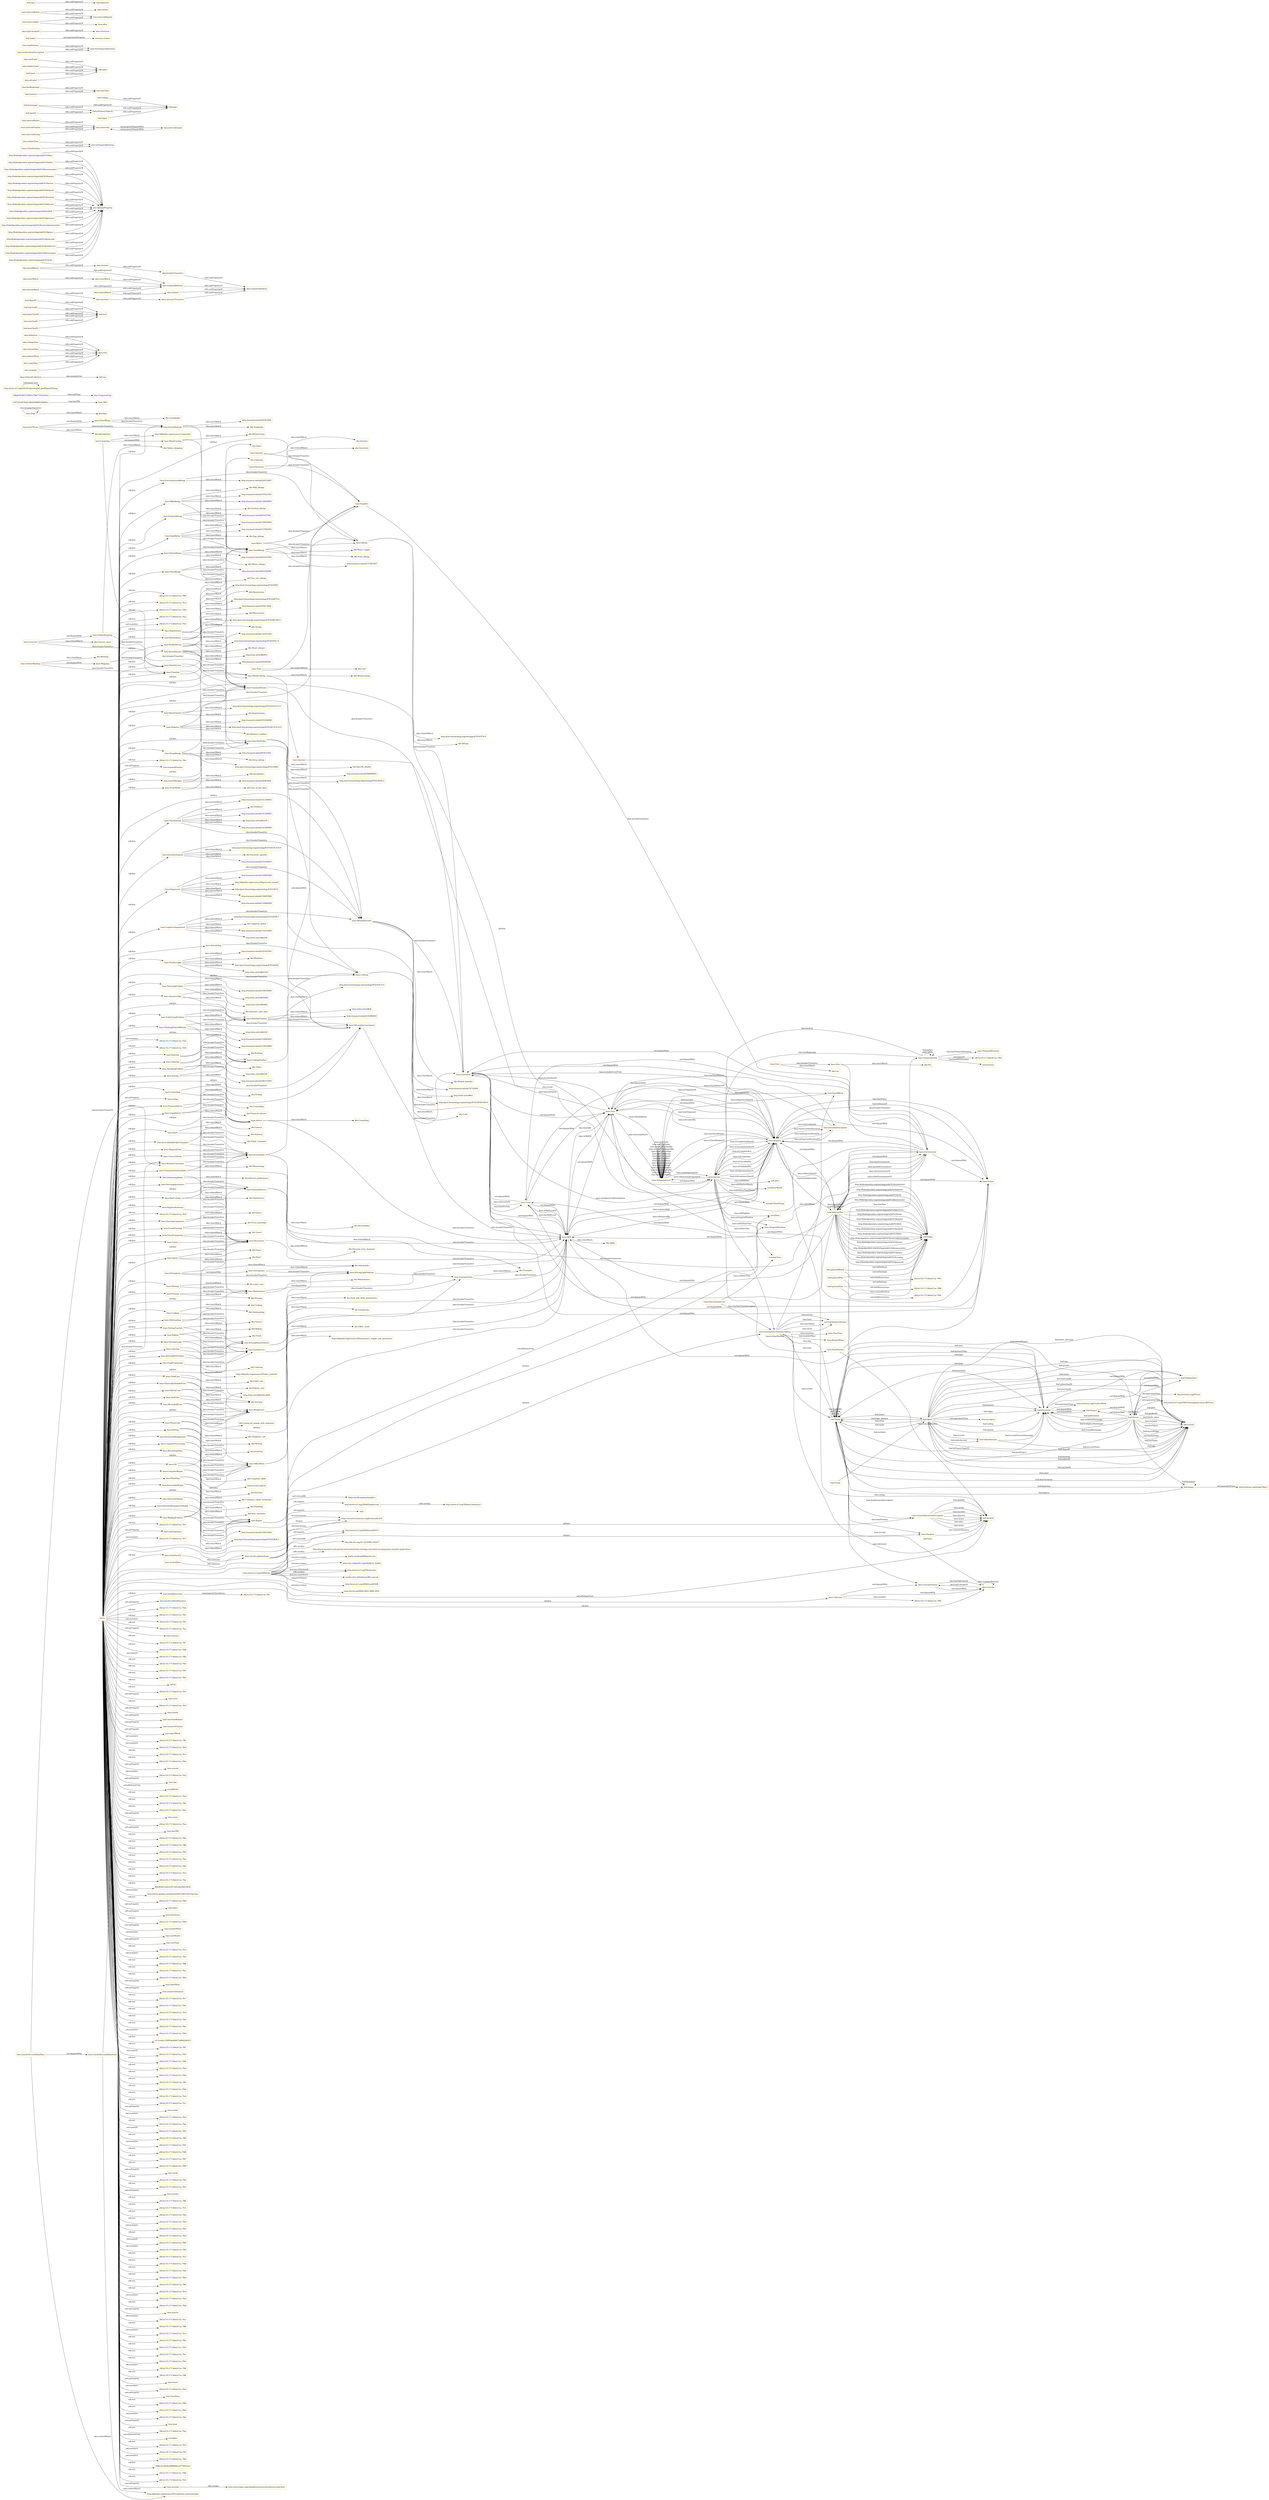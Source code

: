 digraph ar2dtool_diagram { 
rankdir=LR;
size="1501"
node [shape = rectangle, color="orange"]; "base:WalkingProblem" "base:Sports" "base:Mopping" "base:Diabetes" "base:Plumbing" "base:Cleaning" "base:Advice" "base:DrivingCars" "base:EnvironmentalAllergy" "base:InventoryManagement" "base:Hypotension" "base:Cooking" "base:PoorHearing" "base:EventPlanning" "base:CognitiveImpairment" "time:Instant" "base:HouseholdEquipmentRepair" "base:Allergy" "base:SalesService" "base:Rheumatism" "time:DayOfWeek" "base:CraftingClothes" "base:UnevenTerrain" "base:Crafting" "base:Carpeting" "base:TravelCompanion" "base:PersonalService" "base:Mowing" "base:DrivingHeavyVehicles" "time:ProperInterval" "base:Dogs" "base:Lift" "base:TransportationAvailable" "base:Recreation" "base:PerformingMusic" "base:PhysicallyDisabledCare" "base:Cats" "base:PhoneCalls" "base:DrivingTrucks" "base:FearOfDark" "base:PoorEyesight" "base:CommonDisease" "base:DancingCompanion" "base:DrivingTractors" "base:FearOfDogs" "base:MilkAllergy" "base:Groceries" "base:FoodPreparation" "base:DressingProblem" "base:SensitiveSkin" "base:RecordingNotes" "base:Tailoring" "base:Assembling" "base:Level" "base:Limitation" "base:ToiletUsingProblem" "base:SpecificPhobia" "base:Pruning" "base:DrivingWithTrailers" "base:StrokeHistory" "base:WoodCarving" "base:FearOfAnimals" "base:Maintenance" "base:AddressPart" "base:User" "base:Stairs" "base:MobilityProblem" "base:ComputerRepair" "base:Dishwashing" "base:SeafoodAllergy" "base:FoodAllergy" "base:ChildCare" "base:DrivingVans" "base:ClothesWashing" "base:OnlineShopping" "base:Accessibility" "base:ElderlyCare" "base:DrugAllergy" "base:HygieneAssitance" "base:MentallyIllCare" "base:Environment" "base:FoodService" "base:ClimbingStairsDifficulty" "base:Electricity" "base:EggAllergy" "base:Internet" "base:HeartDisease" "time:DurationDescription" "base:Transportation" "base:Status" "base:Counseling" "base:PeopleCare" "base:WeatherConstraint" "base:Writing" "base:FinancialAdvice" "base:Pets" "base:Water" "base:LimitedAccessibilityRain" "base:AutomobileRepair" "base:Games" "base:SickCare" "base:Tools" "base:GlutenAllergy" "base:SlipperyFloor" "base:Request" "base:FearOfCats" "base:MentalDisorder" "base:FearOfHeights" "base:Baking" "base:DrivingLightVehicles" "base:DressingAssistance" "base:OfficeWork" "base:PsychoticEpisode" "base:Hypertension" "base:SpeakingProblem" "base:NutsAllergy" "base:Knitting" "base:LimitedAccessibilitySnow" "base:ElectronicRepair" "base:AccessibleByPublicTransport" "base:Repair" "base:Skill" "base:Supplies" "base:HairCutting" "base:Catering" "base:LegalAdvice" "base:WoodCrafting" "base:ComputerProcessing" "base:PhysicalInconvenience" "base:Depression" "base:Sewing" "time:TimeZone" "time:GeneralDateTimeDescription" "time:DateTimeInterval" "time:TRS" "time:TemporalDuration" "time:Duration" "time:GeneralDurationDescription" "e1f7225a418a8cc96a45d0b8156469ce" "time:TimePosition" "time:TemporalPosition" "time:Interval" "time:TemporalEntity" "c88af181465743983a7fbb737b2a54c4" "time:MonthOfYear" "time:TemporalUnit" "foaf:Image" "foaf:Project" "foaf:Agent" "foaf:Document" "http://www.w3.org/2003/01/geo/wgs84_pos#SpatialThing" "foaf:OnlineAccount" "foaf:Person" "foaf:Organization" "foaf:Group" "2fb3a135:17134dcb13a:-7f8f" "skos:OrderedCollection" "skos:Collection" "skos:ConceptScheme" "skos:Concept" ; /*classes style*/
	"base:LimitedAccessibilityRain" -> "http://dbpedia.org/resource/Precipitation_(meteorology)" [ label = "skos:relatedMatch" ];
	"base:LimitedAccessibilityRain" -> "base:WeatherConstraint" [ label = "skos:broaderTransitive" ];
	"base:LimitedAccessibilityRain" -> "base:LimitedAccessibilitySnow" [ label = "owl:disjointWith" ];
	"base:FinancialAdvice" -> "dbr:Financial_adviser" [ label = "skos:relatedMatch" ];
	"base:FinancialAdvice" -> "base:Advice" [ label = "skos:broaderTransitive" ];
	"base:Water" -> "dbr:Water_supply" [ label = "skos:exactMatch" ];
	"base:Water" -> "base:Supplies" [ label = "skos:broaderTransitive" ];
	"skos:definition" -> "skos:note" [ label = "rdfs:subPropertyOf" ];
	"base:MobilityProblem" -> "http://who.int/icf#d4" [ label = "skos:relatedMatch" ];
	"base:MobilityProblem" -> "http://snomed.info/id/102490005" [ label = "skos:relatedMatch" ];
	"base:MobilityProblem" -> "http://purl.bioontology.org/ontology/ICD10/Z74.0" [ label = "skos:relatedMatch" ];
	"base:MobilityProblem" -> "base:PhysicalInconvenience" [ label = "skos:broaderTransitive" ];
	"foaf:skypeID" -> "foaf:nick" [ label = "rdfs:subPropertyOf" ];
	"skos:narrowerTransitive" -> "skos:semanticRelation" [ label = "rdfs:subPropertyOf" ];
	"http://linkedgeodata.org/ontology/addr%3Aflats" -> "owl:topDataProperty" [ label = "rdfs:subPropertyOf" ];
	"base:TransportationAvailable" -> "dbr:Transport" [ label = "skos:relatedMatch" ];
	"base:TransportationAvailable" -> "base:Accessibility" [ label = "skos:broaderTransitive" ];
	"base:DrivingLightVehicles" -> "base:Transportation" [ label = "skos:broaderTransitive" ];
	"base:FoodPreparation" -> "base:FoodService" [ label = "skos:broaderTransitive" ];
	"time:inDateTime" -> "time:inTemporalPosition" [ label = "rdfs:subPropertyOf" ];
	"base:Cats" -> "dbr:Cat" [ label = "skos:exactMatch" ];
	"base:Cats" -> "base:Pets" [ label = "skos:broaderTransitive" ];
	"base:PersonalService" -> "dbr:Personal_Care_Assistant" [ label = "skos:relatedMatch" ];
	"base:PersonalService" -> "base:Skill" [ label = "skos:broaderTransitive" ];
	"base:FearOfAnimals" -> "http://snomed.info/id/54307006" [ label = "skos:exactMatch" ];
	"base:FearOfAnimals" -> "dbr:Zoophobia" [ label = "skos:exactMatch" ];
	"base:FearOfAnimals" -> "base:SpecificPhobia" [ label = "skos:broaderTransitive" ];
	"base:Dishwashing" -> "dbr:Dishwashing" [ label = "skos:exactMatch" ];
	"base:Dishwashing" -> "base:FoodService" [ label = "skos:broaderTransitive" ];
	"base:SpecificPhobia" -> "http://snomed.info/id/386808001" [ label = "skos:relatedMatch" ];
	"base:SpecificPhobia" -> "http://purl.bioontology.org/ontology/ICD10/F40.2" [ label = "skos:exactMatch" ];
	"base:SpecificPhobia" -> "dbr:Specific_phobia" [ label = "skos:exactMatch" ];
	"base:SpecificPhobia" -> "base:MentalDisorder" [ label = "skos:broaderTransitive" ];
	"skos:mappingRelation" -> "skos:semanticRelation" [ label = "rdfs:subPropertyOf" ];
	"base:Mowing" -> "base:Maintenance" [ label = "skos:broaderTransitive" ];
	"base:Mowing" -> "dbc:Lawn_care" [ label = "skos:broadMatch" ];
	"base:FearOfCats" -> "dbr:Ailurophobia" [ label = "skos:exactMatch" ];
	"base:FearOfCats" -> "base:FearOfAnimals" [ label = "skos:broaderTransitive" ];
	"base:FearOfCats" -> "base:FearOfDogs" [ label = "owl:disjointWith" ];
	"base:FearOfHeights" -> "http://snomed.info/id/58963008" [ label = "skos:exactMatch" ];
	"base:FearOfHeights" -> "dbr:Acrophobia" [ label = "skos:exactMatch" ];
	"base:FearOfHeights" -> "base:SpecificPhobia" [ label = "skos:broaderTransitive" ];
	"https://w3id.org/timebank" -> "http://www.w3.org/2006/time#2016" [ label = "owl:imports" ];
	"https://w3id.org/timebank" -> "https://w3id.org/timebank/0.2" [ label = "owl:versionIRI" ];
	"https://w3id.org/timebank" -> "https://creativecommons.org/licenses/by/4.0/" [ label = "dcterms:license" ];
	"https://w3id.org/timebank" -> "http://www.w3.org/2004/02/skos/core" [ label = "owl:imports" ];
	"https://w3id.org/timebank" -> "https://creativecommons.org/licenses/by/4.0/" [ label = ":license" ];
	"https://w3id.org/timebank" -> "foaf:" [ label = "owl:imports" ];
	"base:FearOfDark" -> "dbr:Fear_of_the_dark" [ label = "skos:exactMatch" ];
	"base:FearOfDark" -> "base:SpecificPhobia" [ label = "skos:broaderTransitive" ];
	"time:intervalStarts" -> "time:intervalIn" [ label = "rdfs:subPropertyOf" ];
	"skos:broader" -> "skos:broaderTransitive" [ label = "rdfs:subPropertyOf" ];
	"base:PhysicallyDisabledCare" -> "dbr:Nursing" [ label = "skos:closeMatch" ];
	"base:PhysicallyDisabledCare" -> "base:PeopleCare" [ label = "skos:broaderTransitive" ];
	"base:PoorEyesight" -> "http://snomed.info/id/105597003" [ label = "skos:relatedMatch" ];
	"base:PoorEyesight" -> "dbr:Blindness" [ label = "skos:relatedMatch" ];
	"base:PoorEyesight" -> "base:PhysicalInconvenience" [ label = "skos:broaderTransitive" ];
	"base:PoorEyesight" -> "http://purl.bioontology.org/ontology/ICD10/H54" [ label = "skos:relatedMatch" ];
	"base:PoorEyesight" -> "http://who.int/icf#b2102" [ label = "skos:relatedMatch" ];
	"skos:ConceptScheme" -> "skos:Concept" [ label = "owl:disjointWith" ];
	"base:Lift" -> "dbr:Elevator" [ label = "skos:exactMatch" ];
	"base:Lift" -> "base:Accessibility" [ label = "skos:broaderTransitive" ];
	"base:Lift" -> "https://w3id.org/Lift" [ label = "rdfs:label" ];
	"time:intervalIn" -> "time:intervalEquals" [ label = "owl:propertyDisjointWith" ];
	"base:DrivingTractors" -> "dbr:Tractor" [ label = "skos:relatedMatch" ];
	"base:DrivingTractors" -> "base:DrivingHeavyVehicles" [ label = "skos:broaderTransitive" ];
	"foaf:weblog" -> "foaf:page" [ label = "rdfs:subPropertyOf" ];
	"http://linkedgeodata.org/ontology/addr%3Astate" -> "owl:topDataProperty" [ label = "rdfs:subPropertyOf" ];
	"base:AccessibleByPublicTransport" -> "dbr:Public_transport" [ label = "skos:relatedMatch" ];
	"base:AccessibleByPublicTransport" -> "base:Accessibility" [ label = "skos:broaderTransitive" ];
	"http://www.w3.org/2006/time" -> "http://orcid.org/0000-0002-3884-3420" [ label = "dcterms:creator" ];
	"http://www.w3.org/2006/time" -> "http://www.w3.org/TR/owl-time" [ label = "rdfs:seeAlso" ];
	"http://www.w3.org/2006/time" -> "http://dx.doi.org/10.3233/SW-150187" [ label = "rdfs:seeAlso" ];
	"http://www.w3.org/2006/time" -> "http://www.semantic-web-journal.net/content/time-ontology-extended-non-gregorian-calendar-applications" [ label = "rdfs:seeAlso" ];
	"http://www.w3.org/2006/time" -> "http://www.w3.org/TR/owl-time" [ label = "dcterms:isVersionOf" ];
	"http://www.w3.org/2006/time" -> "http://www.w3.org/2006/time#2016" [ label = "owl:versionIRI" ];
	"http://www.w3.org/2006/time" -> "mailto:panfeng66@gmail.com" [ label = "dcterms:creator" ];
	"http://www.w3.org/2006/time" -> "https://en.wikipedia.org/wiki/Jerry_Hobbs" [ label = "dcterms:creator" ];
	"http://www.w3.org/2006/time" -> "mailto:chris.little@metoffice.gov.uk" [ label = "dcterms:contributor" ];
	"http://www.w3.org/2006/time" -> "http://www.w3.org/2006/time#2006" [ label = "owl:priorVersion" ];
	"http://www.w3.org/2006/time" -> "https://creativecommons.org/licenses/by/4.0/" [ label = "dcterms:license" ];
	"skos:broadMatch" -> "skos:broader" [ label = "rdfs:subPropertyOf" ];
	"skos:broadMatch" -> "skos:mappingRelation" [ label = "rdfs:subPropertyOf" ];
	"base:SpeakingProblem" -> "http://who.int/icf#d330" [ label = "skos:relatedMatch" ];
	"base:SpeakingProblem" -> "http://snomed.info/id/286372005" [ label = "skos:exactMatch" ];
	"base:SpeakingProblem" -> "base:PhysicalInconvenience" [ label = "skos:broaderTransitive" ];
	"base:Diabetes" -> "http://snomed.info/id/191044006" [ label = "skos:exactMatch" ];
	"base:Diabetes" -> "http://purl.bioontology.org/ontology/ICD10/E10-E14.9" [ label = "skos:exactMatch" ];
	"base:Diabetes" -> "dbr:Diabetes_mellitus" [ label = "skos:exactMatch" ];
	"base:Diabetes" -> "base:CommonDisease" [ label = "skos:broaderTransitive" ];
	"base:hasAddressPart" -> "2fb3a135:17134dcb13a:-7ffc" [ label = "owl:propertyChainAxiom" ];
	"base:Electricity" -> "dbr:Electricity" [ label = "skos:relatedMatch" ];
	"base:Electricity" -> "base:Supplies" [ label = "skos:broaderTransitive" ];
	"skos:related" -> "skos:semanticRelation" [ label = "rdfs:subPropertyOf" ];
	"base:Pets" -> "dbr:Pet" [ label = "skos:exactMatch" ];
	"base:Pets" -> "base:Environment" [ label = "skos:broaderTransitive" ];
	"base:WalkingProblem" -> "http://who.int/icf#d450-d469" [ label = "skos:relatedMatch" ];
	"base:WalkingProblem" -> "http://purl.bioontology.org/ontology/ICD10/R26.2" [ label = "skos:relatedMatch" ];
	"base:WalkingProblem" -> "http://snomed.info/id/156615004" [ label = "skos:exactMatch" ];
	"base:WalkingProblem" -> "base:MobilityProblem" [ label = "skos:broaderTransitive" ];
	"time:hasBeginning" -> "time:hasTime" [ label = "rdfs:subPropertyOf" ];
	"base:DrivingTrucks" -> "dbr:Truck" [ label = "skos:relatedMatch" ];
	"base:DrivingTrucks" -> "base:DrivingHeavyVehicles" [ label = "skos:broaderTransitive" ];
	"base:CognitiveImpairment" -> "http://who.int/icf#b164" [ label = "skos:relatedMatch" ];
	"base:CognitiveImpairment" -> "base:MentalDisorder" [ label = "skos:broaderTransitive" ];
	"base:CognitiveImpairment" -> "http://purl.bioontology.org/ontology/ICD10/F06.7" [ label = "skos:relatedMatch" ];
	"base:CognitiveImpairment" -> "dbr:Cognitive_deficit" [ label = "skos:exactMatch" ];
	"base:CognitiveImpairment" -> "http://snomed.info/id/110352000" [ label = "skos:relatedMatch" ];
	"base:PeopleCare" -> "dbc:Caregiving" [ label = "skos:exactMatch" ];
	"base:PeopleCare" -> "base:Skill" [ label = "skos:broaderTransitive" ];
	"base:ClothesWashing" -> "dbr:Washing" [ label = "skos:closeMatch" ];
	"base:ClothesWashing" -> "base:Cleaning" [ label = "skos:broaderTransitive" ];
	"base:ClothesWashing" -> "base:Mopping" [ label = "owl:disjointWith" ];
	"foaf:icqChatID" -> "foaf:nick" [ label = "rdfs:subPropertyOf" ];
	"skos:changeNote" -> "skos:note" [ label = "rdfs:subPropertyOf" ];
	"base:Dogs" -> "dbr:Dog" [ label = "skos:exactMatch" ];
	"base:Dogs" -> "base:Dogs" [ label = "skos:broaderTransitive" ];
	"skos:prefLabel" -> "rdfs:label" [ label = "rdfs:subPropertyOf" ];
	"base:EggAllergy" -> "http://snomed.info/id/138050005" [ label = "skos:relatedMatch" ];
	"base:EggAllergy" -> "http://snomed.info/id/157802003" [ label = "skos:exactMatch" ];
	"base:EggAllergy" -> "dbr:Egg_allergy" [ label = "skos:exactMatch" ];
	"base:EggAllergy" -> "base:FoodAllergy" [ label = "skos:broaderTransitive" ];
	"time:hasDuration" -> "time:hasTemporalDuration" [ label = "rdfs:subPropertyOf" ];
	"foaf:homepage" -> "foaf:page" [ label = "rdfs:subPropertyOf" ];
	"foaf:homepage" -> "foaf:isPrimaryTopicOf" [ label = "rdfs:subPropertyOf" ];
	"base:Mopping" -> "base:Cleaning" [ label = "skos:broaderTransitive" ];
	"base:UnevenTerrain" -> "base:Accessibility" [ label = "skos:broaderTransitive" ];
	"base:HeartDisease" -> "dbr:Heart_disease" [ label = "skos:exactMatch" ];
	"base:HeartDisease" -> "http://who.int/icf#b410" [ label = "skos:relatedMatch" ];
	"base:HeartDisease" -> "base:CommonDisease" [ label = "skos:broaderTransitive" ];
	"base:HeartDisease" -> "http://snomed.info/id/56265001" [ label = "skos:exactMatch" ];
	"base:HeartDisease" -> "http://purl.bioontology.org/ontology/ICD10/I51.9" [ label = "skos:relatedMatch" ];
	"base:Accessibility" -> "dbr:Accessibility" [ label = "skos:exactMatch" ];
	"base:Accessibility" -> "base:Environment" [ label = "skos:broaderTransitive" ];
	"base:Accessibility" -> "base:Supplies" [ label = "owl:disjointWith" ];
	"http://linkedgeodata.org/ontology/addr%3Ahousenumber" -> "owl:topDataProperty" [ label = "rdfs:subPropertyOf" ];
	"time:ProperInterval" -> "time:Instant" [ label = "owl:disjointWith" ];
	"skos:broaderTransitive" -> "skos:semanticRelation" [ label = "rdfs:subPropertyOf" ];
	"base:Baking" -> "dbr:Baking" [ label = "skos:exactMatch" ];
	"base:Baking" -> "base:FoodService" [ label = "skos:broaderTransitive" ];
	"base:DrivingCars" -> "dbr:Automobile" [ label = "skos:relatedMatch" ];
	"base:DrivingCars" -> "base:DrivingLightVehicles" [ label = "skos:broaderTransitive" ];
	"base:DrivingCars" -> "base:DrivingVans" [ label = "owl:disjointWith" ];
	"base:ComputerRepair" -> "dbr:Computer_repair_technician" [ label = "skos:relatedMatch" ];
	"base:ComputerRepair" -> "base:Repair" [ label = "skos:broaderTransitive" ];
	"base:ElectronicRepair" -> "base:Repair" [ label = "skos:broaderTransitive" ];
	"base:FearOfDogs" -> "dbr:Cynophobia" [ label = "skos:exactMatch" ];
	"base:FearOfDogs" -> "base:FearOfAnimals" [ label = "skos:broaderTransitive" ];
	"base:Maintenance" -> "dbc:Maintenance" [ label = "skos:exactMatch" ];
	"base:Maintenance" -> "base:Skill" [ label = "skos:broaderTransitive" ];
	"base:Tools" -> "dbr:Tool" [ label = "skos:relatedMatch" ];
	"base:Tools" -> "base:Supplies" [ label = "skos:broaderTransitive" ];
	"http://linkedgeodata.org/ontology/addr%3Ahamlet" -> "owl:topDataProperty" [ label = "rdfs:subPropertyOf" ];
	"skos:narrowMatch" -> "skos:narrower" [ label = "rdfs:subPropertyOf" ];
	"skos:narrowMatch" -> "skos:mappingRelation" [ label = "rdfs:subPropertyOf" ];
	"base:Allergy" -> "http://purl.bioontology.org/ontology/ICD10/T78.4" [ label = "skos:relatedMatch" ];
	"base:Allergy" -> "dbr:Allergy" [ label = "skos:exactMatch" ];
	"base:Allergy" -> "base:Limitation" [ label = "skos:broaderTransitive" ];
	"skos:hiddenLabel" -> "rdfs:label" [ label = "rdfs:subPropertyOf" ];
	"base:Pruning" -> "dbr:Pruning" [ label = "skos:exactMatch" ];
	"base:Pruning" -> "base:Maintenance" [ label = "skos:broaderTransitive" ];
	"base:WeatherConstraint" -> "dbr:Meteorology" [ label = "skos:relatedMatch" ];
	"base:WeatherConstraint" -> "base:Accessibility" [ label = "skos:broaderTransitive" ];
	"base:HouseholdEquipmentRepair" -> "base:Repair" [ label = "skos:broaderTransitive" ];
	"foaf:maker" -> "dcterms:creator" [ label = "owl:equivalentProperty" ];
	"base:PerformingMusic" -> "dbr:Musical_performance" [ label = "skos:closeMatch" ];
	"base:PerformingMusic" -> "base:Recreation" [ label = "skos:broaderTransitive" ];
	"skos:topConceptOf" -> "skos:inScheme" [ label = "rdfs:subPropertyOf" ];
	"base:ClimbingStairsDifficulty" -> "http://who.int/icf#d450-d469" [ label = "skos:relatedMatch" ];
	"base:ClimbingStairsDifficulty" -> "http://snomed.info/id/129016000" [ label = "skos:relatedMatch" ];
	"base:ClimbingStairsDifficulty" -> "base:MobilityProblem" [ label = "skos:broaderTransitive" ];
	"base:DrivingHeavyVehicles" -> "base:Transportation" [ label = "skos:broaderTransitive" ];
	"base:DrivingHeavyVehicles" -> "base:DrivingLightVehicles" [ label = "owl:disjointWith" ];
	"base:Depression" -> "base:MentalDisorder" [ label = "skos:broaderTransitive" ];
	"base:Depression" -> "http://snomed.info/id/154966009" [ label = "skos:narrowMatch" ];
	"base:Depression" -> "http://snomed.info/id/154965008" [ label = "skos:narrowMatch" ];
	"base:Depression" -> "http://dbpedia.org/resource/Depression_(mood)" [ label = "skos:exactMatch" ];
	"base:Depression" -> "http://purl.bioontology.org/ontology/ICD10/F32" [ label = "skos:closeMatch" ];
	"base:Depression" -> "http://snomed.info/id/154967000" [ label = "skos:narrowMatch" ];
	"http://www.w3.org/2004/02/skos/core" -> "http://www.w3.org/TR/skos-reference/" [ label = "rdfs:seeAlso" ];
	"base:Rheumatism" -> "http://purl.bioontology.org/ontology/ICD10/M79.0" [ label = "skos:relatedMatch" ];
	"base:Rheumatism" -> "http://snomed.info/id/29913006" [ label = "skos:exactMatch" ];
	"base:Rheumatism" -> "dbr:Rheumatism" [ label = "skos:exactMatch" ];
	"base:Rheumatism" -> "base:CommonDisease" [ label = "skos:broaderTransitive" ];
	"time:intervalFinishes" -> "time:intervalIn" [ label = "rdfs:subPropertyOf" ];
	"foaf:openid" -> "foaf:isPrimaryTopicOf" [ label = "rdfs:subPropertyOf" ];
	"base:OnlineShopping" -> "dbr:Online_shopping" [ label = "skos:relatedMatch" ];
	"base:OnlineShopping" -> "base:SalesService" [ label = "skos:broaderTransitive" ];
	"base:FoodService" -> "dbc:Food_and_drink_preparation" [ label = "skos:exactMatch" ];
	"base:FoodService" -> "base:Skill" [ label = "skos:broaderTransitive" ];
	"time:hasEnd" -> "time:hasTime" [ label = "rdfs:subPropertyOf" ];
	"http://linkedgeodata.org/ontology/addr%3Astreet" -> "owl:topDataProperty" [ label = "rdfs:subPropertyOf" ];
	"skos:relatedMatch" -> "skos:related" [ label = "rdfs:subPropertyOf" ];
	"skos:relatedMatch" -> "skos:mappingRelation" [ label = "rdfs:subPropertyOf" ];
	"base:Writing" -> "dbc:Writing" [ label = "skos:exactMatch" ];
	"base:Writing" -> "base:OfficeWork" [ label = "skos:broaderTransitive" ];
	"base:PhysicalInconvenience" -> "base:Limitation" [ label = "skos:broaderTransitive" ];
	"base:Sewing" -> "dbr:Sewing" [ label = "skos:closeMatch" ];
	"base:Sewing" -> "base:CraftingClothes" [ label = "skos:broaderTransitive" ];
	"base:AddressPart" -> "base:Level" [ label = "owl:disjointWith" ];
	"base:AddressPart" -> "base:Request" [ label = "owl:disjointWith" ];
	"base:AddressPart" -> "base:Limitation" [ label = "owl:disjointWith" ];
	"base:AddressPart" -> "base:Environment" [ label = "owl:disjointWith" ];
	"base:AddressPart" -> "base:Status" [ label = "owl:disjointWith" ];
	"base:AddressPart" -> "base:Skill" [ label = "owl:disjointWith" ];
	"base:SensitiveSkin" -> "http://who.int/icf#b840" [ label = "skos:relatedMatch" ];
	"base:SensitiveSkin" -> "dbr:Sensitive_skin_type" [ label = "skos:exactMatch" ];
	"base:SensitiveSkin" -> "base:PhysicalInconvenience" [ label = "skos:broaderTransitive" ];
	"http://linkedgeodata.org/ontology/addr%3Asuburb" -> "owl:topDataProperty" [ label = "rdfs:subPropertyOf" ];
	"time:generalDay" -> "2fb3a135:17134dcb13a:-7f96" [ label = "owl:withRestrictions" ];
	"time:generalDay" -> "xsd:string" [ label = "owl:onDatatype" ];
	"base:DrivingVans" -> "dbr:Automobile" [ label = "skos:relatedMatch" ];
	"base:DrivingVans" -> "base:DrivingLightVehicles" [ label = "skos:broaderTransitive" ];
	"base:Repair" -> "http://dbpedia.org/resource/Maintenance,_repair,_and_operations" [ label = "skos:closeMatch" ];
	"base:Repair" -> "base:Skill" [ label = "skos:broaderTransitive" ];
	"base:SalesService" -> "dbr:Sales" [ label = "skos:relatedMatch" ];
	"base:SalesService" -> "base:Skill" [ label = "skos:broaderTransitive" ];
	"base:SeafoodAllergy" -> "http://snomed.info/id/91937001" [ label = "skos:exactMatch" ];
	"base:SeafoodAllergy" -> "dbr:Seafood_allergy" [ label = "skos:exactMatch" ];
	"base:SeafoodAllergy" -> "base:FoodAllergy" [ label = "skos:broaderTransitive" ];
	"base:Skill" -> "dbc:Skills" [ label = "skos:closeMatch" ];
	"base:Skill" -> "base:User" [ label = "owl:disjointWith" ];
	"base:Skill" -> "base:Status" [ label = "owl:disjointWith" ];
	"time:generalMonth" -> "2fb3a135:17134dcb13a:-7f95" [ label = "owl:withRestrictions" ];
	"time:generalMonth" -> "xsd:string" [ label = "owl:onDatatype" ];
	"base:EnvironmentalAllergy" -> "http://snomed.info/id/426232007" [ label = "skos:exactMatch" ];
	"base:EnvironmentalAllergy" -> "base:Allergy" [ label = "skos:broaderTransitive" ];
	"base:MilkAllergy" -> "http://snomed.info/id/138049005" [ label = "skos:relatedMatch" ];
	"base:MilkAllergy" -> "dbr:Milk_allergy" [ label = "skos:exactMatch" ];
	"base:MilkAllergy" -> "http://snomed.info/id/197021003" [ label = "skos:closeMatch" ];
	"base:MilkAllergy" -> "base:FoodAllergy" [ label = "skos:broaderTransitive" ];
	"base:MentalDisorder" -> "dbr:Mental_disorder" [ label = "skos:exactMatch" ];
	"base:MentalDisorder" -> "http://snomed.info/id/74732009" [ label = "skos:exactMatch" ];
	"base:MentalDisorder" -> "base:Limitation" [ label = "skos:broaderTransitive" ];
	"base:MentalDisorder" -> "http://who.int/icf#b1" [ label = "skos:relatedMatch" ];
	"base:MentalDisorder" -> "http://purl.bioontology.org/ontology/ICD10/F00-F99.9" [ label = "skos:closeMatch" ];
	"base:Hypertension" -> "http://purl.bioontology.org/ontology/ICD10/I10-I15.9" [ label = "skos:relatedMatch" ];
	"base:Hypertension" -> "dbr:Hypertension" [ label = "skos:exactMatch" ];
	"base:Hypertension" -> "base:CommonDisease" [ label = "skos:broaderTransitive" ];
	"http://linkedgeodata.org/ontology/addr%3Acountry" -> "owl:topDataProperty" [ label = "rdfs:subPropertyOf" ];
	"base:PsychoticEpisode" -> "http://purl.bioontology.org/ontology/ICD10/F20-F29.9" [ label = "skos:relatedMatch" ];
	"base:PsychoticEpisode" -> "dbr:Psychotic_episode" [ label = "skos:exactMatch" ];
	"base:PsychoticEpisode" -> "http://snomed.info/id/231436002" [ label = "skos:closeMatch" ];
	"base:PsychoticEpisode" -> "base:MentalDisorder" [ label = "skos:broaderTransitive" ];
	"base:Plumbing" -> "dbr:Plumbing" [ label = "skos:relatedMatch" ];
	"base:Plumbing" -> "base:Repair" [ label = "skos:broaderTransitive" ];
	"base:ComputerProcessing" -> "dbr:Computer_skills" [ label = "skos:exactMatch" ];
	"base:ComputerProcessing" -> "base:OfficeWork" [ label = "skos:broaderTransitive" ];
	"foaf:Image" -> "http://schema.org/ImageObject" [ label = "owl:equivalentClass" ];
	"foaf:Person" -> "foaf:Project" [ label = "owl:disjointWith" ];
	"foaf:Person" -> "http://schema.org/Person" [ label = "owl:equivalentClass" ];
	"foaf:Person" -> "http://www.w3.org/2000/10/swap/pim/contact#Person" [ label = "owl:equivalentClass" ];
	"foaf:Person" -> "foaf:Organization" [ label = "owl:disjointWith" ];
	"base:Crafting" -> "dbr:Craft" [ label = "skos:closeMatch" ];
	"base:Crafting" -> "base:Skill" [ label = "skos:broaderTransitive" ];
	"base:ToiletUsingProblem" -> "http://who.int/icf#d530" [ label = "skos:relatedMatch" ];
	"base:ToiletUsingProblem" -> "http://snomed.info/id/129045003" [ label = "skos:relatedMatch" ];
	"base:ToiletUsingProblem" -> "base:MobilityProblem" [ label = "skos:broaderTransitive" ];
	"foaf:name" -> "rdfs:label" [ label = "rdfs:subPropertyOf" ];
	"base:MentallyIllCare" -> "dbr:Caring_for_people_with_dementia" [ label = "skos:narrowMatch" ];
	"base:MentallyIllCare" -> "base:PeopleCare" [ label = "skos:broaderTransitive" ];
	"http://linkedgeodata.org/ontology/addr%3Adistrict" -> "owl:topDataProperty" [ label = "rdfs:subPropertyOf" ];
	"base:Assembling" -> "base:Crafting" [ label = "skos:broaderTransitive" ];
	"base:isSubPartOf" -> "https://w3id.org/timebank" [ label = "rdfs:comment" ];
	"time:seconds" -> "http://www.bipm.org/en/publications/si-brochure/second.html" [ label = "rdfs:seeAlso" ];
	"http://linkedgeodata.org/ontology/addr%3Afull" -> "owl:topDataProperty" [ label = "rdfs:subPropertyOf" ];
	"base:Stairs" -> "dbr:Stairway" [ label = "skos:exactMatch" ];
	"base:Stairs" -> "base:Accessibility" [ label = "skos:broaderTransitive" ];
	"base:SickCare" -> "dbr:Nursing" [ label = "skos:closeMatch" ];
	"base:SickCare" -> "base:PeopleCare" [ label = "skos:broaderTransitive" ];
	"skos:historyNote" -> "skos:note" [ label = "rdfs:subPropertyOf" ];
	"http://linkedgeodata.org/ontology/addr%3Aprovince" -> "owl:topDataProperty" [ label = "rdfs:subPropertyOf" ];
	"skos:editorialNote" -> "skos:note" [ label = "rdfs:subPropertyOf" ];
	"time:hasDurationDescription" -> "time:hasTemporalDuration" [ label = "rdfs:subPropertyOf" ];
	"base:Sports" -> "dbr:Sport" [ label = "skos:relatedMatch" ];
	"base:Sports" -> "dbt:Game" [ label = "skos:relatedMatch" ];
	"base:Sports" -> "base:Recreation" [ label = "skos:broaderTransitive" ];
	"base:DressingProblem" -> "http://who.int/icf#d5400" [ label = "skos:relatedMatch" ];
	"base:DressingProblem" -> "http://snomed.info/id/129039006" [ label = "skos:relatedMatch" ];
	"base:DressingProblem" -> "base:MobilityProblem" [ label = "skos:broaderTransitive" ];
	"base:ChildCare" -> "dbr:Child_care" [ label = "skos:exactMatch" ];
	"base:ChildCare" -> "base:PeopleCare" [ label = "skos:broaderTransitive" ];
	"base:TravelCompanion" -> "dbr:Travel" [ label = "skos:relatedMatch" ];
	"base:TravelCompanion" -> "base:Recreation" [ label = "skos:broaderTransitive" ];
	"foaf:yahooChatID" -> "foaf:nick" [ label = "rdfs:subPropertyOf" ];
	"foaf:aimChatID" -> "foaf:nick" [ label = "rdfs:subPropertyOf" ];
	"base:Carpeting" -> "http://dbpedia.org/resource/:Carpentry" [ label = "skos:exactMatch" ];
	"base:Carpeting" -> "base:WoodCrafting" [ label = "skos:broaderTransitive" ];
	"base:Carpeting" -> "base:WoodCarving" [ label = "owl:disjointWith" ];
	"time:intervalBefore" -> "time:intervalDisjoint" [ label = "rdfs:subPropertyOf" ];
	"time:intervalBefore" -> "time:before" [ label = "rdfs:subPropertyOf" ];
	"skos:exactMatch" -> "skos:closeMatch" [ label = "rdfs:subPropertyOf" ];
	"base:NutsAllergy" -> "dbr:Tree_nut_allergy" [ label = "skos:narrowMatch" ];
	"base:NutsAllergy" -> "http://snomed.info/id/91934008" [ label = "skos:exactMatch" ];
	"base:NutsAllergy" -> "base:FoodAllergy" [ label = "skos:broaderTransitive" ];
	"base:Supplies" -> "base:Environment" [ label = "skos:broaderTransitive" ];
	"time:intervalEquals" -> "time:intervalIn" [ label = "owl:propertyDisjointWith" ];
	"base:Request" -> "base:User" [ label = "owl:disjointWith" ];
	"base:Request" -> "base:Status" [ label = "owl:disjointWith" ];
	"base:Request" -> "base:Skill" [ label = "owl:disjointWith" ];
	"http://linkedgeodata.org/ontology/addr%3Aconscriptionnumber" -> "owl:topDataProperty" [ label = "rdfs:subPropertyOf" ];
	"base:Games" -> "base:Recreation" [ label = "skos:broaderTransitive" ];
	"base:FoodAllergy" -> "http://snomed.info/id/157801005" [ label = "skos:exactMatch" ];
	"base:FoodAllergy" -> "dbr:Food_allergy" [ label = "skos:exactMatch" ];
	"base:FoodAllergy" -> "base:Allergy" [ label = "skos:broaderTransitive" ];
	"skos:scopeNote" -> "skos:note" [ label = "rdfs:subPropertyOf" ];
	"base:Knitting" -> "dbr:Knitting" [ label = "skos:exactMatch" ];
	"base:Knitting" -> "base:CraftingClothes" [ label = "skos:broaderTransitive" ];
	"skos:altLabel" -> "rdfs:label" [ label = "rdfs:subPropertyOf" ];
	"skos:narrower" -> "skos:narrowerTransitive" [ label = "rdfs:subPropertyOf" ];
	"base:GlutenAllergy" -> "http://snomed.info/id/441831003" [ label = "skos:relatedMatch" ];
	"base:GlutenAllergy" -> "dbr:Wheat_allergy" [ label = "skos:closeMatch" ];
	"base:GlutenAllergy" -> "base:FoodAllergy" [ label = "skos:broaderTransitive" ];
	"foaf:Organization" -> "foaf:Document" [ label = "owl:disjointWith" ];
	"foaf:Organization" -> "foaf:Person" [ label = "owl:disjointWith" ];
	"http://linkedgeodata.org/ontology/addr%3Aplace" -> "owl:topDataProperty" [ label = "rdfs:subPropertyOf" ];
	"base:SlipperyFloor" -> "base:Accessibility" [ label = "skos:broaderTransitive" ];
	"base:LegalAdvice" -> "dbr:Lawyer" [ label = "skos:relatedMatch" ];
	"base:LegalAdvice" -> "base:Advice" [ label = "skos:broaderTransitive" ];
	"http://linkedgeodata.org/ontology/addr%3Apostcode" -> "owl:topDataProperty" [ label = "rdfs:subPropertyOf" ];
	"base:Environment" -> "base:Request" [ label = "owl:disjointWith" ];
	"base:Environment" -> "base:Limitation" [ label = "owl:disjointWith" ];
	"base:Environment" -> "base:Status" [ label = "owl:disjointWith" ];
	"base:Environment" -> "base:Skill" [ label = "owl:disjointWith" ];
	"base:Environment" -> "base:User" [ label = "owl:disjointWith" ];
	"base:Environment" -> "base:Level" [ label = "owl:disjointWith" ];
	"base:Internet" -> "dbr:Internet" [ label = "skos:exactMatch" ];
	"base:Internet" -> "base:Supplies" [ label = "skos:broaderTransitive" ];
	"foaf:msnChatID" -> "foaf:nick" [ label = "rdfs:subPropertyOf" ];
	"skos:closeMatch" -> "skos:mappingRelation" [ label = "rdfs:subPropertyOf" ];
	"time:TemporalEntity" -> "2fb3a135:17134dcb13a:-7f9a" [ label = "owl:unionOf" ];
	"base:RecordingNotes" -> "base:OfficeWork" [ label = "skos:broaderTransitive" ];
	"base:StrokeHistory" -> "http://purl.bioontology.org/ontology/ICD10/I60-I69.9" [ label = "skos:relatedMatch" ];
	"base:StrokeHistory" -> "dbr:Stroke" [ label = "skos:relatedMatch" ];
	"base:StrokeHistory" -> "http://snomed.info/id/138787005" [ label = "skos:exactMatch" ];
	"base:StrokeHistory" -> "base:CommonDisease" [ label = "skos:broaderTransitive" ];
	"base:AutomobileRepair" -> "dbr:Auto_mechanic" [ label = "skos:relatedMatch" ];
	"base:AutomobileRepair" -> "base:Repair" [ label = "skos:broaderTransitive" ];
	"base:InventoryManagement" -> "dbr:Inventory" [ label = "skos:relatedMatch" ];
	"base:InventoryManagement" -> "base:OfficeWork" [ label = "skos:broaderTransitive" ];
	"foaf:isPrimaryTopicOf" -> "foaf:page" [ label = "rdfs:subPropertyOf" ];
	"base:Tailoring" -> "dbr:Tailor" [ label = "skos:relatedMatch" ];
	"base:Tailoring" -> "base:CraftingClothes" [ label = "skos:broaderTransitive" ];
	"time:intervalDuring" -> "time:intervalIn" [ label = "rdfs:subPropertyOf" ];
	"base:Transportation" -> "dbr:Transport" [ label = "skos:relatedMatch" ];
	"base:Transportation" -> "base:Skill" [ label = "skos:broaderTransitive" ];
	"base:CommonDisease" -> "base:Limitation" [ label = "skos:broaderTransitive" ];
	"time:inTimePosition" -> "time:inTemporalPosition" [ label = "rdfs:subPropertyOf" ];
	"base:Limitation" -> "base:User" [ label = "owl:disjointWith" ];
	"base:Limitation" -> "base:Status" [ label = "owl:disjointWith" ];
	"base:Limitation" -> "base:Skill" [ label = "owl:disjointWith" ];
	"base:Limitation" -> "base:Request" [ label = "owl:disjointWith" ];
	"foaf:img" -> "foaf:depiction" [ label = "rdfs:subPropertyOf" ];
	"foaf:Project" -> "foaf:Document" [ label = "owl:disjointWith" ];
	"foaf:Project" -> "foaf:Person" [ label = "owl:disjointWith" ];
	"http://linkedgeodata.org/ontology/addr%3Asubdistrict" -> "owl:topDataProperty" [ label = "rdfs:subPropertyOf" ];
	"base:HairCutting" -> "dbr:Hairdresser" [ label = "skos:relatedMatch" ];
	"base:HairCutting" -> "base:PersonalService" [ label = "skos:broaderTransitive" ];
	"base:Hypotension" -> "http://purl.bioontology.org/ontology/ICD10/I95" [ label = "skos:exactMatch" ];
	"base:Hypotension" -> "dbr:Hypotension" [ label = "skos:exactMatch" ];
	"base:Hypotension" -> "base:CommonDisease" [ label = "skos:broaderTransitive" ];
	"base:PoorHearing" -> "http://snomed.info/id/141259005" [ label = "skos:narrowMatch" ];
	"base:PoorHearing" -> "http://who.int/icf#b230" [ label = "skos:relatedMatch" ];
	"base:PoorHearing" -> "base:PhysicalInconvenience" [ label = "skos:broaderTransitive" ];
	"base:PoorHearing" -> "http://snomed.info/id/141260000" [ label = "skos:narrowMatch" ];
	"base:PoorHearing" -> "http://snomed.info/id/141258002" [ label = "skos:narrowMatch" ];
	"base:PoorHearing" -> "dbr:Deafness" [ label = "skos:relatedMatch" ];
	"http://linkedgeodata.org/ontology/addr%3Ahousename" -> "owl:topDataProperty" [ label = "rdfs:subPropertyOf" ];
	"base:WoodCrafting" -> "dbr:Woodworking" [ label = "skos:exactMatch" ];
	"base:WoodCrafting" -> "base:Crafting" [ label = "skos:broaderTransitive" ];
	"base:hasSubPart" -> "https://w3id.org/timebank" [ label = "rdfs:comment" ];
	"foaf:Document" -> "foaf:Project" [ label = "owl:disjointWith" ];
	"foaf:Document" -> "foaf:Organization" [ label = "owl:disjointWith" ];
	"foaf:Document" -> "http://schema.org/CreativeWork" [ label = "owl:equivalentClass" ];
	"base:Groceries" -> "dbr:Grocery_store" [ label = "skos:relatedMatch" ];
	"base:Groceries" -> "base:SalesService" [ label = "skos:broaderTransitive" ];
	"base:Groceries" -> "base:OnlineShopping" [ label = "owl:disjointWith" ];
	"base:DrugAllergy" -> "http://purl.bioontology.org/ontology/ICD10/Z88" [ label = "skos:relatedMatch" ];
	"base:DrugAllergy" -> "http://snomed.info/id/93431001" [ label = "skos:exactMatch" ];
	"base:DrugAllergy" -> "dbr:Drug_allergy" [ label = "skos:exactMatch" ];
	"base:DrugAllergy" -> "base:Allergy" [ label = "skos:broaderTransitive" ];
	"base:WoodCarving" -> "dbc:Woodcarving" [ label = "skos:exactMatch" ];
	"base:WoodCarving" -> "base:WoodCrafting" [ label = "skos:broaderTransitive" ];
	"base:DressingAssistance" -> "base:PersonalService" [ label = "skos:broaderTransitive" ];
	"base:Level" -> "base:User" [ label = "owl:disjointWith" ];
	"base:Level" -> "base:Status" [ label = "owl:disjointWith" ];
	"base:Level" -> "base:Skill" [ label = "owl:disjointWith" ];
	"base:Level" -> "base:Request" [ label = "owl:disjointWith" ];
	"base:Level" -> "base:Limitation" [ label = "owl:disjointWith" ];
	"time:intervalAfter" -> "time:intervalDisjoint" [ label = "rdfs:subPropertyOf" ];
	"time:intervalAfter" -> "time:after" [ label = "rdfs:subPropertyOf" ];
	"foaf:tipjar" -> "foaf:page" [ label = "rdfs:subPropertyOf" ];
	"base:CraftingClothes" -> "base:Crafting" [ label = "skos:broaderTransitive" ];
	"base:Advice" -> "dbc:Consulting" [ label = "skos:closeMatch" ];
	"base:Advice" -> "base:Skill" [ label = "skos:broaderTransitive" ];
	"base:LimitedAccessibilitySnow" -> "http://dbpedia.org/resource/Precipitation_(meteorology)" [ label = "skos:relatedMatch" ];
	"base:LimitedAccessibilitySnow" -> "base:WeatherConstraint" [ label = "skos:broaderTransitive" ];
	"base:Cleaning" -> "dbc:Cleaning" [ label = "skos:exactMatch" ];
	"base:Cleaning" -> "base:Maintenance" [ label = "skos:broaderTransitive" ];
	"base:Status" -> "base:User" [ label = "owl:disjointWith" ];
	"base:Recreation" -> "base:Skill" [ label = "skos:broaderTransitive" ];
	"base:Cooking" -> "dbr:Cooking" [ label = "skos:exactMatch" ];
	"base:Cooking" -> "base:FoodService" [ label = "skos:broaderTransitive" ];
	"http://linkedgeodata.org/ontology/addr%3Acity" -> "owl:topDataProperty" [ label = "rdfs:subPropertyOf" ];
	"base:Catering" -> "dbr:Catering" [ label = "skos:exactMatch" ];
	"base:Catering" -> "base:FoodService" [ label = "skos:broaderTransitive" ];
	"base:OfficeWork" -> "dbc:Office_work" [ label = "skos:closeMatch" ];
	"base:OfficeWork" -> "base:Skill" [ label = "skos:broaderTransitive" ];
	"base:DancingCompanion" -> "dbr:Dance" [ label = "skos:relatedMatch" ];
	"base:DancingCompanion" -> "base:Recreation" [ label = "skos:broaderTransitive" ];
	"base:HygieneAssitance" -> "base:PersonalService" [ label = "skos:broaderTransitive" ];
	"foaf:Agent" -> "dcterms:Agent" [ label = "owl:equivalentClass" ];
	"base:Counseling" -> "dbc:Counseling" [ label = "skos:exactMatch" ];
	"base:Counseling" -> "base:Advice" [ label = "skos:broaderTransitive" ];
	"skos:Collection" -> "skos:ConceptScheme" [ label = "owl:disjointWith" ];
	"skos:Collection" -> "skos:Concept" [ label = "owl:disjointWith" ];
	"base:EventPlanning" -> "dbr:Event_planning" [ label = "skos:closeMatch" ];
	"base:EventPlanning" -> "base:Recreation" [ label = "skos:broaderTransitive" ];
	"skos:example" -> "skos:note" [ label = "rdfs:subPropertyOf" ];
	"base:PhoneCalls" -> "dbr:Telephone_call" [ label = "skos:relatedMatch" ];
	"base:PhoneCalls" -> "base:OfficeWork" [ label = "skos:broaderTransitive" ];
	"NULL" -> "base:hasAccreditedDuration" [ label = "owl:onProperty" ];
	"NULL" -> "2fb3a135:17134dcb13a:-7feb" [ label = "rdf:rest" ];
	"NULL" -> "2fb3a135:17134dcb13a:-7fb1" [ label = "rdf:rest" ];
	"NULL" -> "2fb3a135:17134dcb13a:-7ff3" [ label = "owl:members" ];
	"NULL" -> "2fb3a135:17134dcb13a:-7fca" [ label = "rdf:rest" ];
	"NULL" -> "base:MentallyIllCare" [ label = "rdf:first" ];
	"NULL" -> "time:minutes" [ label = "owl:onProperty" ];
	"NULL" -> "2fb3a135:17134dcb13a:-7ff7" [ label = "rdf:rest" ];
	"NULL" -> "base:FearOfHeights" [ label = "rdf:first" ];
	"NULL" -> "2fb3a135:17134dcb13a:-7fd6" [ label = "rdf:rest" ];
	"NULL" -> "base:DressingAssistance" [ label = "rdf:first" ];
	"NULL" -> "2fb3a135:17134dcb13a:-7f8e" [ label = "owl:unionOf" ];
	"NULL" -> "base:RecordingNotes" [ label = "rdf:first" ];
	"NULL" -> "2fb3a135:17134dcb13a:-7fef" [ label = "rdf:rest" ];
	"NULL" -> "2fb3a135:17134dcb13a:-7f97" [ label = "rdf:rest" ];
	"NULL" -> "base:AutomobileRepair" [ label = "rdf:first" ];
	"NULL" -> "2fb3a135:17134dcb13a:-7fb5" [ label = "rdf:rest" ];
	"NULL" -> "rdf:nil" [ label = "rdf:rest" ];
	"NULL" -> "base:PersonalService" [ label = "rdf:first" ];
	"NULL" -> "2fb3a135:17134dcb13a:-7fce" [ label = "rdf:rest" ];
	"NULL" -> "base:HygieneAssitance" [ label = "rdf:first" ];
	"NULL" -> "time:year" [ label = "owl:onProperty" ];
	"NULL" -> "base:SeafoodAllergy" [ label = "rdf:first" ];
	"NULL" -> "time:GeneralDateTimeDescription" [ label = "rdf:first" ];
	"NULL" -> "base:Pruning" [ label = "rdf:first" ];
	"NULL" -> "2fb3a135:17134dcb13a:-7fe0" [ label = "rdf:rest" ];
	"NULL" -> "time:month" [ label = "owl:onProperty" ];
	"NULL" -> "base:SalesService" [ label = "rdf:first" ];
	"NULL" -> "base:hasTimeBalance" [ label = "owl:onProperty" ];
	"NULL" -> "base:StrokeHistory" [ label = "rdf:first" ];
	"NULL" -> "time:numericPosition" [ label = "owl:onProperty" ];
	"NULL" -> "time:dayOfWeek" [ label = "owl:onProperty" ];
	"NULL" -> "2fb3a135:17134dcb13a:-7ffa" [ label = "owl:members" ];
	"NULL" -> "base:OfficeWork" [ label = "rdf:first" ];
	"NULL" -> "base:isSubPartOf" [ label = "rdf:first" ];
	"NULL" -> "base:Assembling" [ label = "rdf:first" ];
	"NULL" -> "base:Sewing" [ label = "rdf:first" ];
	"NULL" -> "2fb3a135:17134dcb13a:-7fe8" [ label = "owl:members" ];
	"NULL" -> "2fb3a135:17134dcb13a:-7fc3" [ label = "rdf:rest" ];
	"NULL" -> "base:NutsAllergy" [ label = "rdf:first" ];
	"NULL" -> "base:FoodAllergy" [ label = "rdf:first" ];
	"NULL" -> "base:DrivingTrucks" [ label = "rdf:first" ];
	"NULL" -> "base:DrugAllergy" [ label = "rdf:first" ];
	"NULL" -> "2fb3a135:17134dcb13a:-7fbb" [ label = "rdf:rest" ];
	"NULL" -> "time:second" [ label = "owl:onProperty" ];
	"NULL" -> "2fb3a135:17134dcb13a:-7fa2" [ label = "owl:members" ];
	"NULL" -> "base:Recreation" [ label = "rdf:first" ];
	"NULL" -> "time:day" [ label = "owl:onProperty" ];
	"NULL" -> "xsd:gMonth" [ label = "owl:allValuesFrom" ];
	"NULL" -> "base:FoodService" [ label = "rdf:first" ];
	"NULL" -> "base:Games" [ label = "rdf:first" ];
	"NULL" -> "2fb3a135:17134dcb13a:-7fa6" [ label = "rdf:rest" ];
	"NULL" -> "base:Lift" [ label = "rdf:first" ];
	"NULL" -> "base:Sports" [ label = "rdf:first" ];
	"NULL" -> "base:AccessibleByPublicTransport" [ label = "rdf:first" ];
	"NULL" -> "base:Cooking" [ label = "rdf:first" ];
	"NULL" -> "2fb3a135:17134dcb13a:-7ff2" [ label = "rdf:rest" ];
	"NULL" -> "base:Transportation" [ label = "rdf:first" ];
	"NULL" -> "2fb3a135:17134dcb13a:-7fd1" [ label = "rdf:rest" ];
	"NULL" -> "base:ClimbingStairsDifficulty" [ label = "rdf:first" ];
	"NULL" -> "time:years" [ label = "owl:onProperty" ];
	"NULL" -> "2fb3a135:17134dcb13a:-7fea" [ label = "rdf:rest" ];
	"NULL" -> "base:FoodPreparation" [ label = "rdf:first" ];
	"NULL" -> "base:SlipperyFloor" [ label = "rdf:first" ];
	"NULL" -> "base:DrivingWithTrailers" [ label = "rdf:first" ];
	"NULL" -> "time:hasTRS" [ label = "owl:onProperty" ];
	"NULL" -> "2fb3a135:17134dcb13a:-7f9e" [ label = "rdf:rest" ];
	"NULL" -> "skos:Concept" [ label = "rdf:first" ];
	"NULL" -> "2fb3a135:17134dcb13a:-7ff6" [ label = "rdf:rest" ];
	"NULL" -> "base:Diabetes" [ label = "rdf:first" ];
	"NULL" -> "2fb3a135:17134dcb13a:-7fd5" [ label = "rdf:rest" ];
	"NULL" -> "2fb3a135:17134dcb13a:-7fee" [ label = "rdf:rest" ];
	"NULL" -> "base:hasAddressPart" [ label = "rdf:first" ];
	"NULL" -> "2fb3a135:17134dcb13a:-7fb4" [ label = "rdf:rest" ];
	"NULL" -> "base:Plumbing" [ label = "rdf:first" ];
	"NULL" -> "2fb3a135:17134dcb13a:-7fcd" [ label = "rdf:rest" ];
	"NULL" -> "2fb3a135:17134dcb13a:-7fac" [ label = "rdf:rest" ];
	"NULL" -> "60bf95f41c64325913d5c4bcd9633630" [ label = "rdf:first" ];
	"NULL" -> "http://www.opengis.net/def/uom/ISO-8601/0/Gregorian" [ label = "owl:hasValue" ];
	"NULL" -> "2fb3a135:17134dcb13a:-7fd9" [ label = "rdf:rest" ];
	"NULL" -> "time:days" [ label = "owl:onProperty" ];
	"NULL" -> "base:hasStatus" [ label = "owl:onProperty" ];
	"NULL" -> "2fb3a135:17134dcb13a:-7fb8" [ label = "rdf:rest" ];
	"NULL" -> "base:SpecificPhobia" [ label = "rdf:first" ];
	"NULL" -> "time:monthOfYear" [ label = "owl:onProperty" ];
	"NULL" -> "base:Knitting" [ label = "rdf:first" ];
	"NULL" -> "base:ElderlyCare" [ label = "rdf:first" ];
	"NULL" -> "time:unitMonth" [ label = "owl:hasValue" ];
	"NULL" -> "base:Rheumatism" [ label = "rdf:first" ];
	"NULL" -> "time:unitType" [ label = "owl:onProperty" ];
	"NULL" -> "2fb3a135:17134dcb13a:-7fe3" [ label = "rdf:rest" ];
	"NULL" -> "2fb3a135:17134dcb13a:-7faa" [ label = "owl:members" ];
	"NULL" -> "2fb3a135:17134dcb13a:-7fdb" [ label = "rdf:rest" ];
	"NULL" -> "base:Maintenance" [ label = "rdf:first" ];
	"NULL" -> "2fb3a135:17134dcb13a:-7fa1" [ label = "rdf:rest" ];
	"NULL" -> "2fb3a135:17134dcb13a:-7fba" [ label = "rdf:rest" ];
	"NULL" -> "time:dayOfYear" [ label = "owl:onProperty" ];
	"NULL" -> "base:Allergy" [ label = "rdf:first" ];
	"NULL" -> "time:numericDuration" [ label = "owl:onProperty" ];
	"NULL" -> "base:SpeakingProblem" [ label = "rdf:first" ];
	"NULL" -> "2fb3a135:17134dcb13a:-7fe7" [ label = "rdf:rest" ];
	"NULL" -> "2fb3a135:17134dcb13a:-7f92" [ label = "rdf:rest" ];
	"NULL" -> "base:DressingProblem" [ label = "rdf:first" ];
	"NULL" -> "2fb3a135:17134dcb13a:-7fc6" [ label = "rdf:rest" ];
	"NULL" -> "2fb3a135:17134dcb13a:-7fdf" [ label = "rdf:rest" ];
	"NULL" -> "2fb3a135:17134dcb13a:-7fbe" [ label = "rdf:rest" ];
	"NULL" -> "base:PoorEyesight" [ label = "rdf:first" ];
	"NULL" -> "2fb3a135:17134dcb13a:-7fb9" [ label = "owl:members" ];
	"NULL" -> "base:WeatherConstraint" [ label = "rdf:first" ];
	"NULL" -> "base:EventPlanning" [ label = "rdf:first" ];
	"NULL" -> "e121ea0a132f854bdb8475d9642461f3" [ label = "rdf:first" ];
	"NULL" -> "2fb3a135:17134dcb13a:-7ff1" [ label = "rdf:rest" ];
	"NULL" -> "base:HeartDisease" [ label = "rdf:first" ];
	"NULL" -> "base:DrivingTractors" [ label = "rdf:first" ];
	"NULL" -> "2fb3a135:17134dcb13a:-7f93" [ label = "owl:unionOf" ];
	"NULL" -> "2fb3a135:17134dcb13a:-7fd0" [ label = "rdf:rest" ];
	"NULL" -> "base:MobilityProblem" [ label = "rdf:first" ];
	"NULL" -> "base:LegalAdvice" [ label = "rdf:first" ];
	"NULL" -> "2fb3a135:17134dcb13a:-7fa9" [ label = "rdf:rest" ];
	"NULL" -> "base:Writing" [ label = "rdf:first" ];
	"NULL" -> "base:CognitiveImpairment" [ label = "rdf:first" ];
	"NULL" -> "base:FearOfAnimals" [ label = "rdf:first" ];
	"NULL" -> "base:TransportationAvailable" [ label = "rdf:first" ];
	"NULL" -> "2fb3a135:17134dcb13a:-7f9d" [ label = "rdf:rest" ];
	"NULL" -> "base:MilkAllergy" [ label = "rdf:first" ];
	"NULL" -> "2fb3a135:17134dcb13a:-7ff5" [ label = "rdf:rest" ];
	"NULL" -> "2fb3a135:17134dcb13a:-7fd4" [ label = "rdf:rest" ];
	"NULL" -> "2fb3a135:17134dcb13a:-7fed" [ label = "rdf:rest" ];
	"NULL" -> "base:ChildCare" [ label = "rdf:first" ];
	"NULL" -> "2fb3a135:17134dcb13a:-7fcc" [ label = "rdf:rest" ];
	"NULL" -> "time:weeks" [ label = "owl:onProperty" ];
	"NULL" -> "2fb3a135:17134dcb13a:-7fcb" [ label = "owl:members" ];
	"NULL" -> "2fb3a135:17134dcb13a:-7fab" [ label = "rdf:rest" ];
	"NULL" -> "base:ElectronicRepair" [ label = "rdf:first" ];
	"NULL" -> "base:Depression" [ label = "rdf:first" ];
	"NULL" -> "2fb3a135:17134dcb13a:-7f91" [ label = "owl:unionOf" ];
	"NULL" -> "2fb3a135:17134dcb13a:-7ff9" [ label = "rdf:rest" ];
	"NULL" -> "base:EnvironmentalAllergy" [ label = "rdf:first" ];
	"NULL" -> "2fb3a135:17134dcb13a:-7fd7" [ label = "owl:members" ];
	"NULL" -> "base:Dishwashing" [ label = "rdf:first" ];
	"NULL" -> "time:GeneralDurationDescription" [ label = "rdf:first" ];
	"NULL" -> "2fb3a135:17134dcb13a:-7fd8" [ label = "rdf:rest" ];
	"NULL" -> "2fb3a135:17134dcb13a:-7fb7" [ label = "rdf:rest" ];
	"NULL" -> "base:PhysicalInconvenience" [ label = "rdf:first" ];
	"NULL" -> "base:PoorHearing" [ label = "rdf:first" ];
	"NULL" -> "2fb3a135:17134dcb13a:-7f99" [ label = "rdf:rest" ];
	"NULL" -> "base:InventoryManagement" [ label = "rdf:first" ];
	"NULL" -> "base:ToiletUsingProblem" [ label = "rdf:first" ];
	"NULL" -> "time:Duration" [ label = "rdf:first" ];
	"NULL" -> "time:week" [ label = "owl:onProperty" ];
	"NULL" -> "2fb3a135:17134dcb13a:-7faf" [ label = "rdf:rest" ];
	"NULL" -> "base:Advice" [ label = "rdf:first" ];
	"NULL" -> "base:Stairs" [ label = "rdf:first" ];
	"NULL" -> "2fb3a135:17134dcb13a:-7fe2" [ label = "rdf:rest" ];
	"NULL" -> "time:months" [ label = "owl:onProperty" ];
	"NULL" -> "2fb3a135:17134dcb13a:-7ffb" [ label = "rdf:rest" ];
	"NULL" -> "time:Interval" [ label = "rdf:first" ];
	"NULL" -> "2fb3a135:17134dcb13a:-7fc1" [ label = "rdf:rest" ];
	"NULL" -> "skos:Collection" [ label = "rdf:first" ];
	"NULL" -> "2fb3a135:17134dcb13a:-7fda" [ label = "rdf:rest" ];
	"NULL" -> "2fb3a135:17134dcb13a:-7fa0" [ label = "rdf:rest" ];
	"NULL" -> "2fb3a135:17134dcb13a:-7fb3" [ label = "owl:members" ];
	"NULL" -> "base:Hypertension" [ label = "rdf:first" ];
	"NULL" -> "time:seconds" [ label = "owl:onProperty" ];
	"NULL" -> "2fb3a135:17134dcb13a:-7fe6" [ label = "rdf:rest" ];
	"NULL" -> "2fb3a135:17134dcb13a:-7f98" [ label = "owl:unionOf" ];
	"NULL" -> "2fb3a135:17134dcb13a:-7f9f" [ label = "owl:members" ];
	"NULL" -> "base:TravelCompanion" [ label = "rdf:first" ];
	"NULL" -> "2fb3a135:17134dcb13a:-7fc5" [ label = "rdf:rest" ];
	"NULL" -> "2fb3a135:17134dcb13a:-7fde" [ label = "rdf:rest" ];
	"NULL" -> "2fb3a135:17134dcb13a:-7fa4" [ label = "rdf:rest" ];
	"NULL" -> "base:PerformingMusic" [ label = "rdf:first" ];
	"NULL" -> "base:Counseling" [ label = "rdf:first" ];
	"NULL" -> "2fb3a135:17134dcb13a:-7fbd" [ label = "rdf:rest" ];
	"NULL" -> "base:PeopleCare" [ label = "rdf:first" ];
	"NULL" -> "base:Hypotension" [ label = "rdf:first" ];
	"NULL" -> "base:EggAllergy" [ label = "rdf:first" ];
	"NULL" -> "base:MentalDisorder" [ label = "rdf:first" ];
	"NULL" -> "2fb3a135:17134dcb13a:-7ff0" [ label = "rdf:rest" ];
	"NULL" -> "base:WoodCrafting" [ label = "rdf:first" ];
	"NULL" -> "2fb3a135:17134dcb13a:-7fc9" [ label = "rdf:rest" ];
	"NULL" -> "base:ComputerProcessing" [ label = "rdf:first" ];
	"NULL" -> "2fb3a135:17134dcb13a:-7fad" [ label = "owl:members" ];
	"NULL" -> "2fb3a135:17134dcb13a:-7fa8" [ label = "rdf:rest" ];
	"NULL" -> "base:UnevenTerrain" [ label = "rdf:first" ];
	"NULL" -> "base:FearOfDark" [ label = "rdf:first" ];
	"NULL" -> "time:minute" [ label = "owl:onProperty" ];
	"NULL" -> "2fb3a135:17134dcb13a:-7fe1" [ label = "owl:members" ];
	"NULL" -> "2fb3a135:17134dcb13a:-7ff4" [ label = "rdf:rest" ];
	"NULL" -> "2fb3a135:17134dcb13a:-7fc2" [ label = "owl:members" ];
	"NULL" -> "2fb3a135:17134dcb13a:-7f9c" [ label = "rdf:rest" ];
	"NULL" -> "base:Baking" [ label = "rdf:first" ];
	"NULL" -> "time:TemporalPosition" [ label = "rdf:first" ];
	"NULL" -> "base:Tailoring" [ label = "rdf:first" ];
	"NULL" -> "2fb3a135:17134dcb13a:-7fd3" [ label = "rdf:rest" ];
	"NULL" -> "base:SensitiveSkin" [ label = "rdf:first" ];
	"NULL" -> "base:SickCare" [ label = "rdf:first" ];
	"NULL" -> "2fb3a135:17134dcb13a:-7fec" [ label = "rdf:rest" ];
	"NULL" -> "2fb3a135:17134dcb13a:-7fb2" [ label = "rdf:rest" ];
	"NULL" -> "base:DancingCompanion" [ label = "rdf:first" ];
	"NULL" -> "2fb3a135:17134dcb13a:-7fbf" [ label = "owl:members" ];
	"NULL" -> "base:HairCutting" [ label = "rdf:first" ];
	"NULL" -> "base:FinancialAdvice" [ label = "rdf:first" ];
	"NULL" -> "2fb3a135:17134dcb13a:-7ff8" [ label = "rdf:rest" ];
	"NULL" -> "time:hours" [ label = "owl:onProperty" ];
	"NULL" -> "2fb3a135:17134dcb13a:-7fe4" [ label = "owl:members" ];
	"NULL" -> "time:timeZone" [ label = "owl:onProperty" ];
	"NULL" -> "2fb3a135:17134dcb13a:-7f9b" [ label = "rdf:rest" ];
	"NULL" -> "base:CraftingClothes" [ label = "rdf:first" ];
	"NULL" -> "2fb3a135:17134dcb13a:-7fb6" [ label = "rdf:rest" ];
	"NULL" -> "2fb3a135:17134dcb13a:-7fdc" [ label = "owl:members" ];
	"NULL" -> "time:hour" [ label = "owl:onProperty" ];
	"NULL" -> "2fb3a135:17134dcb13a:-7fae" [ label = "rdf:rest" ];
	"NULL" -> "xsd:gDay" [ label = "owl:allValuesFrom" ];
	"NULL" -> "base:GlutenAllergy" [ label = "rdf:first" ];
	"NULL" -> "2fb3a135:17134dcb13a:-7fc0" [ label = "rdf:rest" ];
	"NULL" -> "base:PhysicallyDisabledCare" [ label = "rdf:first" ];
	"NULL" -> "base:PsychoticEpisode" [ label = "rdf:first" ];
	"NULL" -> "base:Mowing" [ label = "rdf:first" ];
	"NULL" -> "2fb3a135:17134dcb13a:-7fcf" [ label = "owl:members" ];
	"NULL" -> "2fb3a135:17134dcb13a:-7fb0" [ label = "owl:members" ];
	"NULL" -> "xsd:decimal" [ label = "owl:allValuesFrom" ];
	"NULL" -> "398b1de383de49ff0066ce6776f552e3" [ label = "rdf:first" ];
	"NULL" -> "2fb3a135:17134dcb13a:-7f8d" [ label = "rdf:rest" ];
	"NULL" -> "2fb3a135:17134dcb13a:-7fe5" [ label = "rdf:rest" ];
	"NULL" -> "2fb3a135:17134dcb13a:-7f90" [ label = "rdf:rest" ];
	"NULL" -> "base:Crafting" [ label = "rdf:first" ];
	"NULL" -> "2fb3a135:17134dcb13a:-7fc4" [ label = "rdf:rest" ];
	"NULL" -> "2fb3a135:17134dcb13a:-7fdd" [ label = "rdf:rest" ];
	"NULL" -> "2fb3a135:17134dcb13a:-7fa3" [ label = "rdf:rest" ];
	"NULL" -> "2fb3a135:17134dcb13a:-7fa5" [ label = "owl:members" ];
	"NULL" -> "2fb3a135:17134dcb13a:-7fbc" [ label = "rdf:rest" ];
	"NULL" -> "time:nominalPosition" [ label = "owl:onProperty" ];
	"NULL" -> "base:CommonDisease" [ label = "rdf:first" ];
	"NULL" -> "base:Cleaning" [ label = "rdf:first" ];
	"NULL" -> "base:WalkingProblem" [ label = "rdf:first" ];
	"NULL" -> "2fb3a135:17134dcb13a:-7fd2" [ label = "owl:members" ];
	"NULL" -> "base:Repair" [ label = "rdf:first" ];
	"NULL" -> "base:ComputerRepair" [ label = "rdf:first" ];
	"NULL" -> "2fb3a135:17134dcb13a:-7fe9" [ label = "rdf:rest" ];
	"NULL" -> "xsd:gYear" [ label = "owl:allValuesFrom" ];
	"NULL" -> "base:rating" [ label = "owl:onProperty" ];
	"NULL" -> "2fb3a135:17134dcb13a:-7fc8" [ label = "rdf:rest" ];
	"NULL" -> "time:Instant" [ label = "rdf:first" ];
	"NULL" -> "2fb3a135:17134dcb13a:-7fa7" [ label = "rdf:rest" ];
	"NULL" -> "base:hasOriginator" [ label = "owl:onProperty" ];
	"NULL" -> "2fb3a135:17134dcb13a:-7fc7" [ label = "owl:members" ];
	"NULL" -> "base:PhoneCalls" [ label = "rdf:first" ];
	"NULL" -> "base:Catering" [ label = "rdf:first" ];
	"NULL" -> "base:HouseholdEquipmentRepair" [ label = "rdf:first" ];
	"base:DrivingWithTrailers" -> "http://dbpedia.org/resource/Trailer_(vehicle)" [ label = "skos:relatedMatch" ];
	"base:DrivingWithTrailers" -> "base:DrivingHeavyVehicles" [ label = "skos:broaderTransitive" ];
	"time:generalYear" -> "2fb3a135:17134dcb13a:-7f94" [ label = "owl:withRestrictions" ];
	"time:generalYear" -> "xsd:string" [ label = "owl:onDatatype" ];
	"base:ElderlyCare" -> "dbr:Elderly_care" [ label = "skos:exactMatch" ];
	"base:ElderlyCare" -> "base:PeopleCare" [ label = "skos:broaderTransitive" ];
	"time:Instant" -> "base:Request" [ label = "base:isPublicationDateOf" ];
	"owl:Thing" -> "rdfs:Literal" [ label = "foaf:name" ];
	"time:TimePosition" -> "xsd:string" [ label = "time:nominalPosition" ];
	"owl:Thing" -> "foaf:Document" [ label = "foaf:page" ];
	"time:GeneralDateTimeDescription" -> "time:DayOfWeek" [ label = "time:dayOfWeek" ];
	"time:ProperInterval" -> "time:Instant" [ label = "base:endsRepeatingOn" ];
	"time:TemporalEntity" -> "time:Instant" [ label = "time:hasEnd" ];
	"time:ProperInterval" -> "time:ProperInterval" [ label = "time:intervalContains" ];
	"time:Instant" -> "xsd:gYear" [ label = "time:inXSDgYear" ];
	"base:AddressPart" -> "xsd:string" [ label = "http://linkedgeodata.org/ontology/addr%3Ahousename" ];
	"foaf:Agent" -> "foaf:Document" [ label = "foaf:openid" ];
	"time:TemporalEntity" -> "time:Instant" [ label = "time:hasBeginning" ];
	"base:Request" -> "time:Instant" [ label = "base:isCompletedOn" ];
	"owl:Thing" -> "rdfs:Literal" [ label = "foaf:dnaChecksum" ];
	"time:ProperInterval" -> "time:ProperInterval" [ label = "time:intervalMetBy" ];
	"base:AddressPart" -> "xsd:string" [ label = "http://linkedgeodata.org/ontology/addr%3Aprovince" ];
	"time:Instant" -> "xsd:dateTimeStamp" [ label = "time:inXSDDateTimeStamp" ];
	"base:AddressPart" -> "xsd:string" [ label = "http://linkedgeodata.org/ontology/addr%3Astate" ];
	"foaf:Person" -> "owl:Thing" [ label = "foaf:pastProject" ];
	"base:Limitation" -> "base:User" [ label = "base:isLimitationOf" ];
	"owl:Thing" -> "time:GeneralDurationDescription" [ label = "time:hasDurationDescription" ];
	"foaf:Person" -> "rdfs:Literal" [ label = "foaf:surname" ];
	"foaf:Person" -> "rdfs:Literal" [ label = "foaf:firstName" ];
	"time:GeneralDurationDescription" -> "xsd:decimal" [ label = "time:seconds" ];
	"base:Request" -> "base:Skill" [ label = "base:requiresSkill" ];
	"time:DateTimeInterval" -> "xsd:dateTime" [ label = "time:xsdDateTime" ];
	"time:Instant" -> "xsd:date" [ label = "time:inXSDDate" ];
	"base:AddressPart" -> "xsd:string" [ label = "http://linkedgeodata.org/ontology/addr%3Ahamlet" ];
	"base:AddressPart" -> "xsd:string" [ label = "http://linkedgeodata.org/ontology/addr%3Afull" ];
	"time:DayOfWeek" -> "time:ProperInterval" [ label = "base:isRepetitionDayOf" ];
	"base:Environment" -> "base:AddressPart" [ label = "base:isEnvironmentOf" ];
	"foaf:Agent" -> "owl:Thing" [ label = "foaf:topic_interest" ];
	"base:Request" -> "base:AddressPart" [ label = "base:hasAddressPart" ];
	"base:Status" -> "base:Request" [ label = "base:isStatusOf" ];
	"base:Request" -> "base:Status" [ label = "base:hasStatus" ];
	"time:GeneralDateTimeDescription" -> "time:TimeZone" [ label = "time:timeZone" ];
	"http://www.w3.org/2003/01/geo/wgs84_pos#SpatialThing" -> "http://www.w3.org/2003/01/geo/wgs84_pos#SpatialThing" [ label = "foaf:based_near" ];
	"foaf:Agent" -> "foaf:OnlineAccount" [ label = "foaf:account" ];
	"foaf:Agent" -> "rdfs:Literal" [ label = "foaf:gender" ];
	"base:Limitation" -> "base:Request" [ label = "base:excludesUserFrom" ];
	"owl:Thing" -> "time:TemporalEntity" [ label = "time:hasTime" ];
	"time:ProperInterval" -> "time:ProperInterval" [ label = "time:intervalStartedBy" ];
	"time:Instant" -> "xsd:dateTime" [ label = "time:inXSDDateTime" ];
	"foaf:Agent" -> "rdfs:Literal" [ label = "foaf:status" ];
	"base:Skill" -> "base:Level" [ label = "base:hasSkillLevel" ];
	"owl:Thing" -> "foaf:Document" [ label = "foaf:homepage" ];
	"foaf:Agent" -> "foaf:Document" [ label = "foaf:interest" ];
	"time:TemporalEntity" -> "xsd:duration" [ label = "time:hasXSDDuration" ];
	"base:Level" -> "base:Limitation" [ label = "base:isSeverityOf" ];
	"foaf:Agent" -> "rdfs:Literal" [ label = "foaf:msnChatID" ];
	"time:GeneralDateTimeDescription" -> "xsd:nonNegativeInteger" [ label = "time:minute" ];
	"time:GeneralDurationDescription" -> "xsd:decimal" [ label = "time:minutes" ];
	"time:ProperInterval" -> "time:ProperInterval" [ label = "time:intervalFinishes" ];
	"owl:Thing" -> "foaf:Agent" [ label = "foaf:maker" ];
	"base:AddressPart" -> "base:Environment" [ label = "base:hasEnvironment" ];
	"base:AddressPart" -> "base:Environment" [ label = "base:hasNotEnvironment" ];
	"foaf:OnlineAccount" -> "foaf:Document" [ label = "foaf:accountServiceHomepage" ];
	"skos:ConceptScheme" -> "skos:Concept" [ label = "skos:hasTopConcept" ];
	"foaf:Agent" -> "rdfs:Literal" [ label = "foaf:yahooChatID" ];
	"time:Instant" -> "time:TimePosition" [ label = "time:inTimePosition" ];
	"foaf:Person" -> "rdfs:Literal" [ label = "foaf:myersBriggs" ];
	"foaf:Person" -> "rdfs:Literal" [ label = "foaf:familyName" ];
	"time:ProperInterval" -> "time:ProperInterval" [ label = "time:intervalMeets" ];
	"base:AddressPart" -> "xsd:string" [ label = "http://linkedgeodata.org/ontology/addr%3Asuburb" ];
	"time:Instant" -> "base:Request" [ label = "base:isAcceptanceDateOf" ];
	"e1f7225a418a8cc96a45d0b8156469ce" -> "time:TRS" [ label = "time:hasTRS" ];
	"base:AddressPart" -> "xsd:string" [ label = "http://linkedgeodata.org/ontology/addr%3Aflats" ];
	"base:User" -> "base:Request" [ label = "base:isOriginatorOf" ];
	"foaf:Group" -> "foaf:Agent" [ label = "foaf:member" ];
	"time:TimePosition" -> "xsd:decimal" [ label = "time:numericPosition" ];
	"time:TemporalEntity" -> "time:TemporalDuration" [ label = "time:hasTemporalDuration" ];
	"foaf:Person" -> "foaf:Person" [ label = "foaf:knows" ];
	"time:ProperInterval" -> "time:ProperInterval" [ label = "time:intervalDisjoint" ];
	"owl:Thing" -> "owl:Thing" [ label = "foaf:logo" ];
	"base:AddressPart" -> "base:Request" [ label = "base:isAdressPartOf" ];
	"foaf:Agent" -> "rdfs:Literal" [ label = "foaf:aimChatID" ];
	"skos:Concept" -> "skos:ConceptScheme" [ label = "skos:topConceptOf" ];
	"owl:Thing" -> "owl:Thing" [ label = "foaf:theme" ];
	"base:Limitation" -> "base:Level" [ label = "base:hasSeverity" ];
	"time:ProperInterval" -> "time:ProperInterval" [ label = "time:intervalBefore" ];
	"skos:Collection" -> "2fb3a135:17134dcb13a:-7f8f" [ label = "skos:member" ];
	"time:TemporalEntity" -> "time:TemporalEntity" [ label = "time:after" ];
	"time:ProperInterval" -> "time:ProperInterval" [ label = "time:intervalAfter" ];
	"time:ProperInterval" -> "base:User" [ label = "base:isAvailabilityOf" ];
	"base:AddressPart" -> "xsd:string" [ label = "http://linkedgeodata.org/ontology/addr%3Aconscriptionnumber" ];
	"base:AddressPart" -> "xsd:string" [ label = "http://linkedgeodata.org/ontology/addr%3Astreet" ];
	"time:ProperInterval" -> "time:DayOfWeek" [ label = "base:repeatsOn" ];
	"time:DateTimeInterval" -> "time:GeneralDateTimeDescription" [ label = "time:hasDateTimeDescription" ];
	"base:Request" -> "time:Instant" [ label = "base:isAcceptedOn" ];
	"base:Request" -> "time:DurationDescription" [ label = "base:hasExpectedDuration" ];
	"foaf:Person" -> "owl:Thing" [ label = "foaf:currentProject" ];
	"foaf:Agent" -> "rdfs:Literal" [ label = "foaf:skypeID" ];
	"time:ProperInterval" -> "time:ProperInterval" [ label = "time:intervalEquals" ];
	"time:ProperInterval" -> "time:ProperInterval" [ label = "time:intervalDuring" ];
	"time:Duration" -> "xsd:decimal" [ label = "time:numericDuration" ];
	"foaf:Person" -> "rdfs:Literal" [ label = "foaf:lastName" ];
	"time:Instant" -> "base:Request" [ label = "base:isCompletionDateOf" ];
	"foaf:Agent" -> "rdfs:Literal" [ label = "foaf:birthday" ];
	"base:Request" -> "base:User" [ label = "base:hasOriginator" ];
	"foaf:Image" -> "owl:Thing" [ label = "foaf:depicts" ];
	"base:AddressPart" -> "base:AddressPart" [ label = "base:isSubPartOf" ];
	"base:Request" -> "time:Instant" [ label = "base:isCancelledOn" ];
	"base:Request" -> "time:Instant" [ label = "base:isPublishedOn" ];
	"time:ProperInterval" -> "base:Request" [ label = "base:isTimeWindowOf" ];
	"base:AddressPart" -> "xsd:string" [ label = "http://linkedgeodata.org/ontology/addr%3Ahousenumber" ];
	"foaf:Document" -> "owl:Thing" [ label = "foaf:sha1" ];
	"time:GeneralDurationDescription" -> "xsd:decimal" [ label = "time:hours" ];
	"c88af181465743983a7fbb737b2a54c4" -> "time:TemporalUnit" [ label = "time:unitType" ];
	"base:Request" -> "xsd:decimal" [ label = "base:rating" ];
	"time:GeneralDateTimeDescription" -> "owl:Thing" [ label = "time:year" ];
	"owl:Thing" -> "skos:ConceptScheme" [ label = "skos:inScheme" ];
	"foaf:Agent" -> "foaf:Document" [ label = "foaf:tipjar" ];
	"foaf:Person" -> "foaf:Document" [ label = "foaf:publications" ];
	"base:Environment" -> "base:AddressPart" [ label = "base:isNotEnvironmentOf" ];
	"skos:OrderedCollection" -> "rdf:List" [ label = "skos:memberList" ];
	"base:User" -> "time:DurationDescription" [ label = "base:hasTimeBalance" ];
	"time:ProperInterval" -> "time:ProperInterval" [ label = "time:intervalOverlaps" ];
	"base:AddressPart" -> "xsd:string" [ label = "http://linkedgeodata.org/ontology/addr%3Aplace" ];
	"time:DurationDescription" -> "base:Request" [ label = "base:isExpectedDurationOf" ];
	"base:AddressPart" -> "xsd:string" [ label = "http://linkedgeodata.org/ontology/addr%3Acountry" ];
	"time:ProperInterval" -> "time:ProperInterval" [ label = "time:intervalOverlappedBy" ];
	"base:Request" -> "base:Limitation" [ label = "base:excludesUserByLimitation" ];
	"base:AddressPart" -> "xsd:string" [ label = "http://linkedgeodata.org/ontology/addr%3Apostcode" ];
	"owl:Thing" -> "owl:Thing" [ label = "foaf:fundedBy" ];
	"time:Instant" -> "time:TemporalPosition" [ label = "time:inTemporalPosition" ];
	"base:AddressPart" -> "xsd:string" [ label = "http://linkedgeodata.org/ontology/addr%3Asubdistrict" ];
	"foaf:Person" -> "foaf:Image" [ label = "foaf:img" ];
	"time:GeneralDurationDescription" -> "xsd:decimal" [ label = "time:days" ];
	"foaf:Agent" -> "rdfs:Literal" [ label = "foaf:jabberID" ];
	"skos:Concept" -> "skos:Concept" [ label = "skos:semanticRelation" ];
	"base:User" -> "base:Limitation" [ label = "base:hasLimitation" ];
	"foaf:Person" -> "foaf:Document" [ label = "foaf:workInfoHomepage" ];
	"time:Instant" -> "xsd:gYearMonth" [ label = "time:inXSDgYearMonth" ];
	"foaf:Agent" -> "rdfs:Literal" [ label = "foaf:icqChatID" ];
	"time:Instant" -> "time:GeneralDateTimeDescription" [ label = "time:inDateTime" ];
	"foaf:Agent" -> "foaf:Document" [ label = "foaf:weblog" ];
	"foaf:Person" -> "foaf:Document" [ label = "foaf:workplaceHomepage" ];
	"foaf:Person" -> "foaf:Document" [ label = "foaf:schoolHomepage" ];
	"base:Request" -> "time:ProperInterval" [ label = "base:hasTimeWindow" ];
	"base:Skill" -> "base:User" [ label = "base:isSkillOf" ];
	"time:GeneralDateTimeDescription" -> "xsd:nonNegativeInteger" [ label = "time:hour" ];
	"time:Instant" -> "time:ProperInterval" [ label = "base:isRepeatingEndpointOf" ];
	"foaf:Agent" -> "foaf:OnlineAccount" [ label = "foaf:holdsAccount" ];
	"base:Level" -> "base:Skill" [ label = "base:isSkillLevelOf" ];
	"base:User" -> "base:Skill" [ label = "base:hasSkill" ];
	"owl:Thing" -> "foaf:Document" [ label = "foaf:isPrimaryTopicOf" ];
	"foaf:Image" -> "foaf:Image" [ label = "foaf:thumbnail" ];
	"time:GeneralDurationDescription" -> "xsd:decimal" [ label = "time:years" ];
	"base:Request" -> "time:DurationDescription" [ label = "base:hasAccreditedDuration" ];
	"base:User" -> "base:Request" [ label = "base:accepts" ];
	"time:Instant" -> "base:Request" [ label = "base:isCancellationDateOf" ];
	"time:GeneralDateTimeDescription" -> "xsd:nonNegativeInteger" [ label = "time:dayOfYear" ];
	"time:DurationDescription" -> "base:User" [ label = "base:isTimeBalanceOf" ];
	"skos:Concept" -> "owl:Thing" [ label = "foaf:focus" ];
	"foaf:Document" -> "owl:Thing" [ label = "foaf:primaryTopic" ];
	"time:GeneralDateTimeDescription" -> "xsd:nonNegativeInteger" [ label = "time:week" ];
	"owl:Thing" -> "time:Duration" [ label = "time:hasDuration" ];
	"base:AddressPart" -> "xsd:string" [ label = "http://linkedgeodata.org/ontology/addr%3Adistrict" ];
	"time:GeneralDurationDescription" -> "xsd:decimal" [ label = "time:months" ];
	"foaf:Agent" -> "owl:Thing" [ label = "foaf:mbox" ];
	"time:GeneralDateTimeDescription" -> "owl:Thing" [ label = "time:month" ];
	"time:ProperInterval" -> "time:ProperInterval" [ label = "time:intervalFinishedBy" ];
	"base:AddressPart" -> "base:AddressPart" [ label = "base:hasSubPart" ];
	"time:TemporalEntity" -> "time:TemporalEntity" [ label = "time:before" ];
	"time:GeneralDurationDescription" -> "xsd:decimal" [ label = "time:weeks" ];
	"time:GeneralDateTimeDescription" -> "xsd:decimal" [ label = "time:second" ];
	"time:ProperInterval" -> "time:ProperInterval" [ label = "time:intervalStarts" ];
	"base:Request" -> "base:User" [ label = "base:isAcceptedBy" ];
	"time:GeneralDateTimeDescription" -> "time:MonthOfYear" [ label = "time:monthOfYear" ];
	"time:Interval" -> "time:Instant" [ label = "time:inside" ];
	"foaf:Person" -> "rdfs:Literal" [ label = "foaf:plan" ];
	"foaf:Person" -> "rdfs:Literal" [ label = "foaf:geekcode" ];
	"time:GeneralDateTimeDescription" -> "owl:Thing" [ label = "time:day" ];
	"foaf:Person" -> "rdfs:Literal" [ label = "foaf:family_name" ];
	"owl:Thing" -> "foaf:Image" [ label = "foaf:depiction" ];
	"base:AddressPart" -> "xsd:string" [ label = "http://linkedgeodata.org/ontology/addr%3Acity" ];
	"base:Skill" -> "base:Request" [ label = "base:isRequiredBy" ];
	"time:ProperInterval" -> "time:ProperInterval" [ label = "time:intervalIn" ];
	"foaf:Agent" -> "owl:Thing" [ label = "foaf:made" ];
	"base:User" -> "time:ProperInterval" [ label = "base:isAvailableOn" ];
	"foaf:Agent" -> "rdfs:Literal" [ label = "foaf:mbox_sha1sum" ];
	"foaf:OnlineAccount" -> "rdfs:Literal" [ label = "foaf:accountName" ];
	"foaf:Agent" -> "rdfs:Literal" [ label = "foaf:age" ];
	"time:DurationDescription" -> "base:Request" [ label = "base:isAccreditedTo" ];
	"foaf:Document" -> "owl:Thing" [ label = "foaf:topic" ];

}
